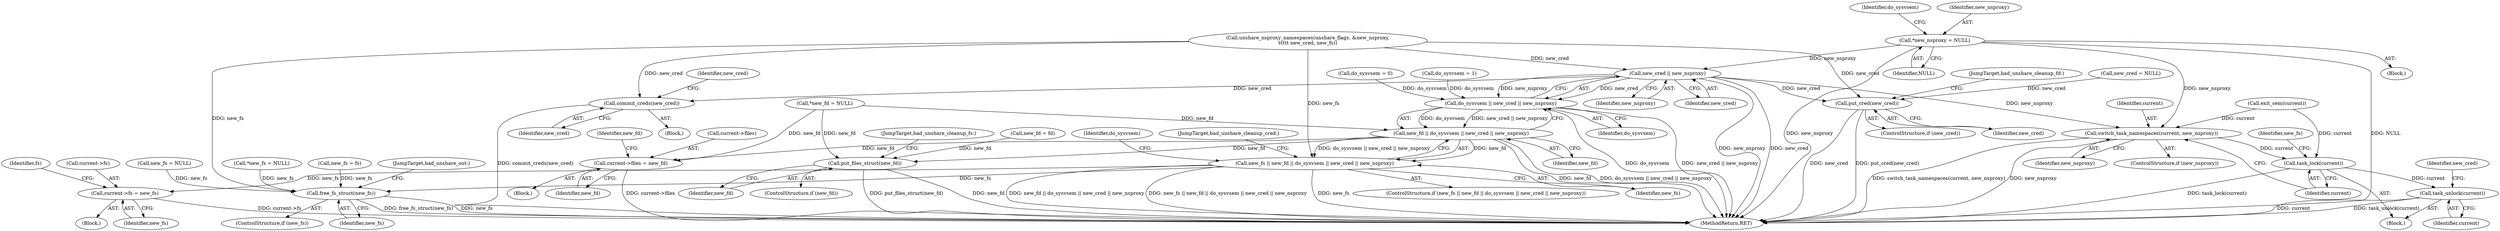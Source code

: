 digraph "0_linux_e66eded8309ebf679d3d3c1f5820d1f2ca332c71@pointer" {
"1000128" [label="(Call,*new_nsproxy = NULL)"];
"1000234" [label="(Call,new_cred || new_nsproxy)"];
"1000232" [label="(Call,do_sysvsem || new_cred || new_nsproxy)"];
"1000230" [label="(Call,new_fd || do_sysvsem || new_cred || new_nsproxy)"];
"1000228" [label="(Call,new_fs || new_fd || do_sysvsem || new_cred || new_nsproxy)"];
"1000263" [label="(Call,current->fs = new_fs)"];
"1000324" [label="(Call,free_fs_struct(new_fs))"];
"1000293" [label="(Call,current->files = new_fd)"];
"1000319" [label="(Call,put_files_struct(new_fd))"];
"1000245" [label="(Call,switch_task_namespaces(current, new_nsproxy))"];
"1000248" [label="(Call,task_lock(current))"];
"1000301" [label="(Call,task_unlock(current))"];
"1000306" [label="(Call,commit_creds(new_cred))"];
"1000314" [label="(Call,put_cred(new_cred))"];
"1000128" [label="(Call,*new_nsproxy = NULL)"];
"1000306" [label="(Call,commit_creds(new_cred))"];
"1000287" [label="(Block,)"];
"1000228" [label="(Call,new_fs || new_fd || do_sysvsem || new_cred || new_nsproxy)"];
"1000246" [label="(Identifier,current)"];
"1000227" [label="(ControlStructure,if (new_fs || new_fd || do_sysvsem || new_cred || new_nsproxy))"];
"1000315" [label="(Identifier,new_cred)"];
"1000309" [label="(Identifier,new_cred)"];
"1000234" [label="(Call,new_cred || new_nsproxy)"];
"1000245" [label="(Call,switch_task_namespaces(current, new_nsproxy))"];
"1000316" [label="(JumpTarget,bad_unshare_cleanup_fd:)"];
"1000112" [label="(Block,)"];
"1000321" [label="(JumpTarget,bad_unshare_cleanup_fs:)"];
"1000229" [label="(Identifier,new_fs)"];
"1000249" [label="(Identifier,current)"];
"1000325" [label="(Identifier,new_fs)"];
"1000236" [label="(Identifier,new_nsproxy)"];
"1000294" [label="(Call,current->files)"];
"1000320" [label="(Identifier,new_fd)"];
"1000302" [label="(Identifier,current)"];
"1000293" [label="(Call,current->files = new_fd)"];
"1000301" [label="(Call,task_unlock(current))"];
"1000271" [label="(Identifier,fs)"];
"1000322" [label="(ControlStructure,if (new_fs))"];
"1000218" [label="(Call,unshare_nsproxy_namespaces(unshare_flags, &new_nsproxy,\n\t\t\t\t\t new_cred, new_fs))"];
"1000120" [label="(Call,*new_fd = NULL)"];
"1000298" [label="(Call,new_fd = fd)"];
"1000307" [label="(Identifier,new_cred)"];
"1000311" [label="(JumpTarget,bad_unshare_cleanup_cred:)"];
"1000233" [label="(Identifier,do_sysvsem)"];
"1000237" [label="(Block,)"];
"1000277" [label="(Call,new_fs = fs)"];
"1000241" [label="(Call,exit_sem(current))"];
"1000239" [label="(Identifier,do_sysvsem)"];
"1000317" [label="(ControlStructure,if (new_fd))"];
"1000252" [label="(Block,)"];
"1000235" [label="(Identifier,new_cred)"];
"1000299" [label="(Identifier,new_fd)"];
"1000324" [label="(Call,free_fs_struct(new_fs))"];
"1000267" [label="(Identifier,new_fs)"];
"1000308" [label="(Call,new_cred = NULL)"];
"1000186" [label="(Call,do_sysvsem = 1)"];
"1000243" [label="(ControlStructure,if (new_nsproxy))"];
"1000305" [label="(Block,)"];
"1000248" [label="(Call,task_lock(current))"];
"1000326" [label="(JumpTarget,bad_unshare_out:)"];
"1000329" [label="(MethodReturn,RET)"];
"1000232" [label="(Call,do_sysvsem || new_cred || new_nsproxy)"];
"1000264" [label="(Call,current->fs)"];
"1000132" [label="(Call,do_sysvsem = 0)"];
"1000115" [label="(Call,*new_fs = NULL)"];
"1000319" [label="(Call,put_files_struct(new_fd))"];
"1000231" [label="(Identifier,new_fd)"];
"1000230" [label="(Call,new_fd || do_sysvsem || new_cred || new_nsproxy)"];
"1000273" [label="(Call,new_fs = NULL)"];
"1000304" [label="(Identifier,new_cred)"];
"1000247" [label="(Identifier,new_nsproxy)"];
"1000263" [label="(Call,current->fs = new_fs)"];
"1000133" [label="(Identifier,do_sysvsem)"];
"1000130" [label="(Identifier,NULL)"];
"1000297" [label="(Identifier,new_fd)"];
"1000129" [label="(Identifier,new_nsproxy)"];
"1000251" [label="(Identifier,new_fs)"];
"1000314" [label="(Call,put_cred(new_cred))"];
"1000312" [label="(ControlStructure,if (new_cred))"];
"1000128" -> "1000112"  [label="AST: "];
"1000128" -> "1000130"  [label="CFG: "];
"1000129" -> "1000128"  [label="AST: "];
"1000130" -> "1000128"  [label="AST: "];
"1000133" -> "1000128"  [label="CFG: "];
"1000128" -> "1000329"  [label="DDG: NULL"];
"1000128" -> "1000329"  [label="DDG: new_nsproxy"];
"1000128" -> "1000234"  [label="DDG: new_nsproxy"];
"1000128" -> "1000245"  [label="DDG: new_nsproxy"];
"1000234" -> "1000232"  [label="AST: "];
"1000234" -> "1000235"  [label="CFG: "];
"1000234" -> "1000236"  [label="CFG: "];
"1000235" -> "1000234"  [label="AST: "];
"1000236" -> "1000234"  [label="AST: "];
"1000232" -> "1000234"  [label="CFG: "];
"1000234" -> "1000329"  [label="DDG: new_nsproxy"];
"1000234" -> "1000329"  [label="DDG: new_cred"];
"1000234" -> "1000232"  [label="DDG: new_cred"];
"1000234" -> "1000232"  [label="DDG: new_nsproxy"];
"1000218" -> "1000234"  [label="DDG: new_cred"];
"1000234" -> "1000245"  [label="DDG: new_nsproxy"];
"1000234" -> "1000306"  [label="DDG: new_cred"];
"1000234" -> "1000314"  [label="DDG: new_cred"];
"1000232" -> "1000230"  [label="AST: "];
"1000232" -> "1000233"  [label="CFG: "];
"1000233" -> "1000232"  [label="AST: "];
"1000230" -> "1000232"  [label="CFG: "];
"1000232" -> "1000329"  [label="DDG: do_sysvsem"];
"1000232" -> "1000329"  [label="DDG: new_cred || new_nsproxy"];
"1000232" -> "1000230"  [label="DDG: do_sysvsem"];
"1000232" -> "1000230"  [label="DDG: new_cred || new_nsproxy"];
"1000186" -> "1000232"  [label="DDG: do_sysvsem"];
"1000132" -> "1000232"  [label="DDG: do_sysvsem"];
"1000230" -> "1000228"  [label="AST: "];
"1000230" -> "1000231"  [label="CFG: "];
"1000231" -> "1000230"  [label="AST: "];
"1000228" -> "1000230"  [label="CFG: "];
"1000230" -> "1000329"  [label="DDG: new_fd"];
"1000230" -> "1000329"  [label="DDG: do_sysvsem || new_cred || new_nsproxy"];
"1000230" -> "1000228"  [label="DDG: new_fd"];
"1000230" -> "1000228"  [label="DDG: do_sysvsem || new_cred || new_nsproxy"];
"1000120" -> "1000230"  [label="DDG: new_fd"];
"1000230" -> "1000293"  [label="DDG: new_fd"];
"1000230" -> "1000319"  [label="DDG: new_fd"];
"1000228" -> "1000227"  [label="AST: "];
"1000228" -> "1000229"  [label="CFG: "];
"1000229" -> "1000228"  [label="AST: "];
"1000239" -> "1000228"  [label="CFG: "];
"1000311" -> "1000228"  [label="CFG: "];
"1000228" -> "1000329"  [label="DDG: new_fs || new_fd || do_sysvsem || new_cred || new_nsproxy"];
"1000228" -> "1000329"  [label="DDG: new_fs"];
"1000228" -> "1000329"  [label="DDG: new_fd || do_sysvsem || new_cred || new_nsproxy"];
"1000218" -> "1000228"  [label="DDG: new_fs"];
"1000228" -> "1000263"  [label="DDG: new_fs"];
"1000228" -> "1000324"  [label="DDG: new_fs"];
"1000263" -> "1000252"  [label="AST: "];
"1000263" -> "1000267"  [label="CFG: "];
"1000264" -> "1000263"  [label="AST: "];
"1000267" -> "1000263"  [label="AST: "];
"1000271" -> "1000263"  [label="CFG: "];
"1000263" -> "1000329"  [label="DDG: current->fs"];
"1000324" -> "1000322"  [label="AST: "];
"1000324" -> "1000325"  [label="CFG: "];
"1000325" -> "1000324"  [label="AST: "];
"1000326" -> "1000324"  [label="CFG: "];
"1000324" -> "1000329"  [label="DDG: free_fs_struct(new_fs)"];
"1000324" -> "1000329"  [label="DDG: new_fs"];
"1000218" -> "1000324"  [label="DDG: new_fs"];
"1000273" -> "1000324"  [label="DDG: new_fs"];
"1000277" -> "1000324"  [label="DDG: new_fs"];
"1000115" -> "1000324"  [label="DDG: new_fs"];
"1000293" -> "1000287"  [label="AST: "];
"1000293" -> "1000297"  [label="CFG: "];
"1000294" -> "1000293"  [label="AST: "];
"1000297" -> "1000293"  [label="AST: "];
"1000299" -> "1000293"  [label="CFG: "];
"1000293" -> "1000329"  [label="DDG: current->files"];
"1000120" -> "1000293"  [label="DDG: new_fd"];
"1000319" -> "1000317"  [label="AST: "];
"1000319" -> "1000320"  [label="CFG: "];
"1000320" -> "1000319"  [label="AST: "];
"1000321" -> "1000319"  [label="CFG: "];
"1000319" -> "1000329"  [label="DDG: put_files_struct(new_fd)"];
"1000319" -> "1000329"  [label="DDG: new_fd"];
"1000298" -> "1000319"  [label="DDG: new_fd"];
"1000120" -> "1000319"  [label="DDG: new_fd"];
"1000245" -> "1000243"  [label="AST: "];
"1000245" -> "1000247"  [label="CFG: "];
"1000246" -> "1000245"  [label="AST: "];
"1000247" -> "1000245"  [label="AST: "];
"1000249" -> "1000245"  [label="CFG: "];
"1000245" -> "1000329"  [label="DDG: switch_task_namespaces(current, new_nsproxy)"];
"1000245" -> "1000329"  [label="DDG: new_nsproxy"];
"1000241" -> "1000245"  [label="DDG: current"];
"1000245" -> "1000248"  [label="DDG: current"];
"1000248" -> "1000237"  [label="AST: "];
"1000248" -> "1000249"  [label="CFG: "];
"1000249" -> "1000248"  [label="AST: "];
"1000251" -> "1000248"  [label="CFG: "];
"1000248" -> "1000329"  [label="DDG: task_lock(current)"];
"1000241" -> "1000248"  [label="DDG: current"];
"1000248" -> "1000301"  [label="DDG: current"];
"1000301" -> "1000237"  [label="AST: "];
"1000301" -> "1000302"  [label="CFG: "];
"1000302" -> "1000301"  [label="AST: "];
"1000304" -> "1000301"  [label="CFG: "];
"1000301" -> "1000329"  [label="DDG: task_unlock(current)"];
"1000301" -> "1000329"  [label="DDG: current"];
"1000306" -> "1000305"  [label="AST: "];
"1000306" -> "1000307"  [label="CFG: "];
"1000307" -> "1000306"  [label="AST: "];
"1000309" -> "1000306"  [label="CFG: "];
"1000306" -> "1000329"  [label="DDG: commit_creds(new_cred)"];
"1000218" -> "1000306"  [label="DDG: new_cred"];
"1000314" -> "1000312"  [label="AST: "];
"1000314" -> "1000315"  [label="CFG: "];
"1000315" -> "1000314"  [label="AST: "];
"1000316" -> "1000314"  [label="CFG: "];
"1000314" -> "1000329"  [label="DDG: new_cred"];
"1000314" -> "1000329"  [label="DDG: put_cred(new_cred)"];
"1000308" -> "1000314"  [label="DDG: new_cred"];
"1000218" -> "1000314"  [label="DDG: new_cred"];
}
